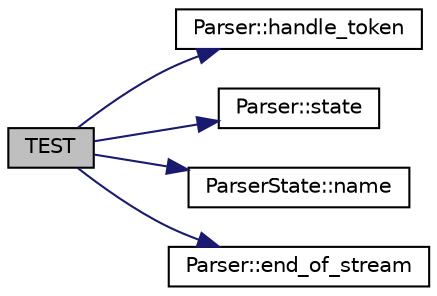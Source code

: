 digraph "TEST"
{
 // INTERACTIVE_SVG=YES
  edge [fontname="Helvetica",fontsize="10",labelfontname="Helvetica",labelfontsize="10"];
  node [fontname="Helvetica",fontsize="10",shape=record];
  rankdir="LR";
  Node1 [label="TEST",height=0.2,width=0.4,color="black", fillcolor="grey75", style="filled" fontcolor="black"];
  Node1 -> Node2 [color="midnightblue",fontsize="10",style="solid",fontname="Helvetica"];
  Node2 [label="Parser::handle_token",height=0.2,width=0.4,color="black", fillcolor="white", style="filled",URL="$class_parser.html#a2a43c312ed39de25423bc4b91224005d"];
  Node1 -> Node3 [color="midnightblue",fontsize="10",style="solid",fontname="Helvetica"];
  Node3 [label="Parser::state",height=0.2,width=0.4,color="black", fillcolor="white", style="filled",URL="$class_parser.html#a1f7ec65e9c2ee547dd21f5bb7ca1d013"];
  Node1 -> Node4 [color="midnightblue",fontsize="10",style="solid",fontname="Helvetica"];
  Node4 [label="ParserState::name",height=0.2,width=0.4,color="black", fillcolor="white", style="filled",URL="$class_parser_state.html#a09d7c27ce5e8b3142cfa31d9153a3ba4"];
  Node1 -> Node5 [color="midnightblue",fontsize="10",style="solid",fontname="Helvetica"];
  Node5 [label="Parser::end_of_stream",height=0.2,width=0.4,color="black", fillcolor="white", style="filled",URL="$class_parser.html#a479c91b345921f92d116e2949f9101ec"];
}

